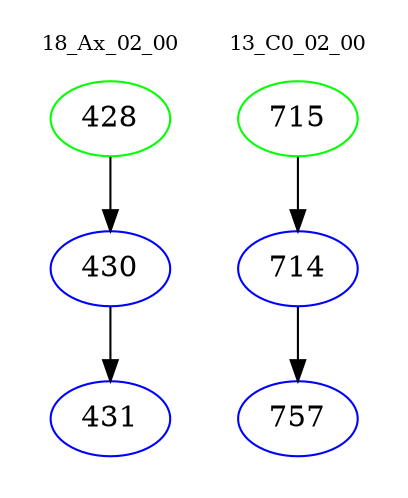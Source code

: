 digraph{
subgraph cluster_0 {
color = white
label = "18_Ax_02_00";
fontsize=10;
T0_428 [label="428", color="green"]
T0_428 -> T0_430 [color="black"]
T0_430 [label="430", color="blue"]
T0_430 -> T0_431 [color="black"]
T0_431 [label="431", color="blue"]
}
subgraph cluster_1 {
color = white
label = "13_C0_02_00";
fontsize=10;
T1_715 [label="715", color="green"]
T1_715 -> T1_714 [color="black"]
T1_714 [label="714", color="blue"]
T1_714 -> T1_757 [color="black"]
T1_757 [label="757", color="blue"]
}
}
